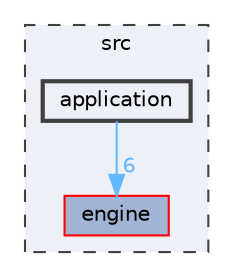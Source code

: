 digraph "C:/Dev/Techstorm-v5/src/application"
{
 // LATEX_PDF_SIZE
  bgcolor="transparent";
  edge [fontname=Helvetica,fontsize=10,labelfontname=Helvetica,labelfontsize=10];
  node [fontname=Helvetica,fontsize=10,shape=box,height=0.2,width=0.4];
  compound=true
  subgraph clusterdir_68267d1309a1af8e8297ef4c3efbcdba {
    graph [ bgcolor="#edf0f7", pencolor="grey25", label="src", fontname=Helvetica,fontsize=10 style="filled,dashed", URL="dir_68267d1309a1af8e8297ef4c3efbcdba.html",tooltip=""]
  dir_2052808828190f934b76e979ee65af8a [label="engine", fillcolor="#a2b4d6", color="red", style="filled", URL="dir_2052808828190f934b76e979ee65af8a.html",tooltip=""];
  dir_844f6ab5c2ae79211596f3dcdd81adb7 [label="application", fillcolor="#edf0f7", color="grey25", style="filled,bold", URL="dir_844f6ab5c2ae79211596f3dcdd81adb7.html",tooltip=""];
  }
  dir_844f6ab5c2ae79211596f3dcdd81adb7->dir_2052808828190f934b76e979ee65af8a [headlabel="6", labeldistance=1.5 headhref="dir_000000_000004.html" href="dir_000000_000004.html" color="steelblue1" fontcolor="steelblue1"];
}
